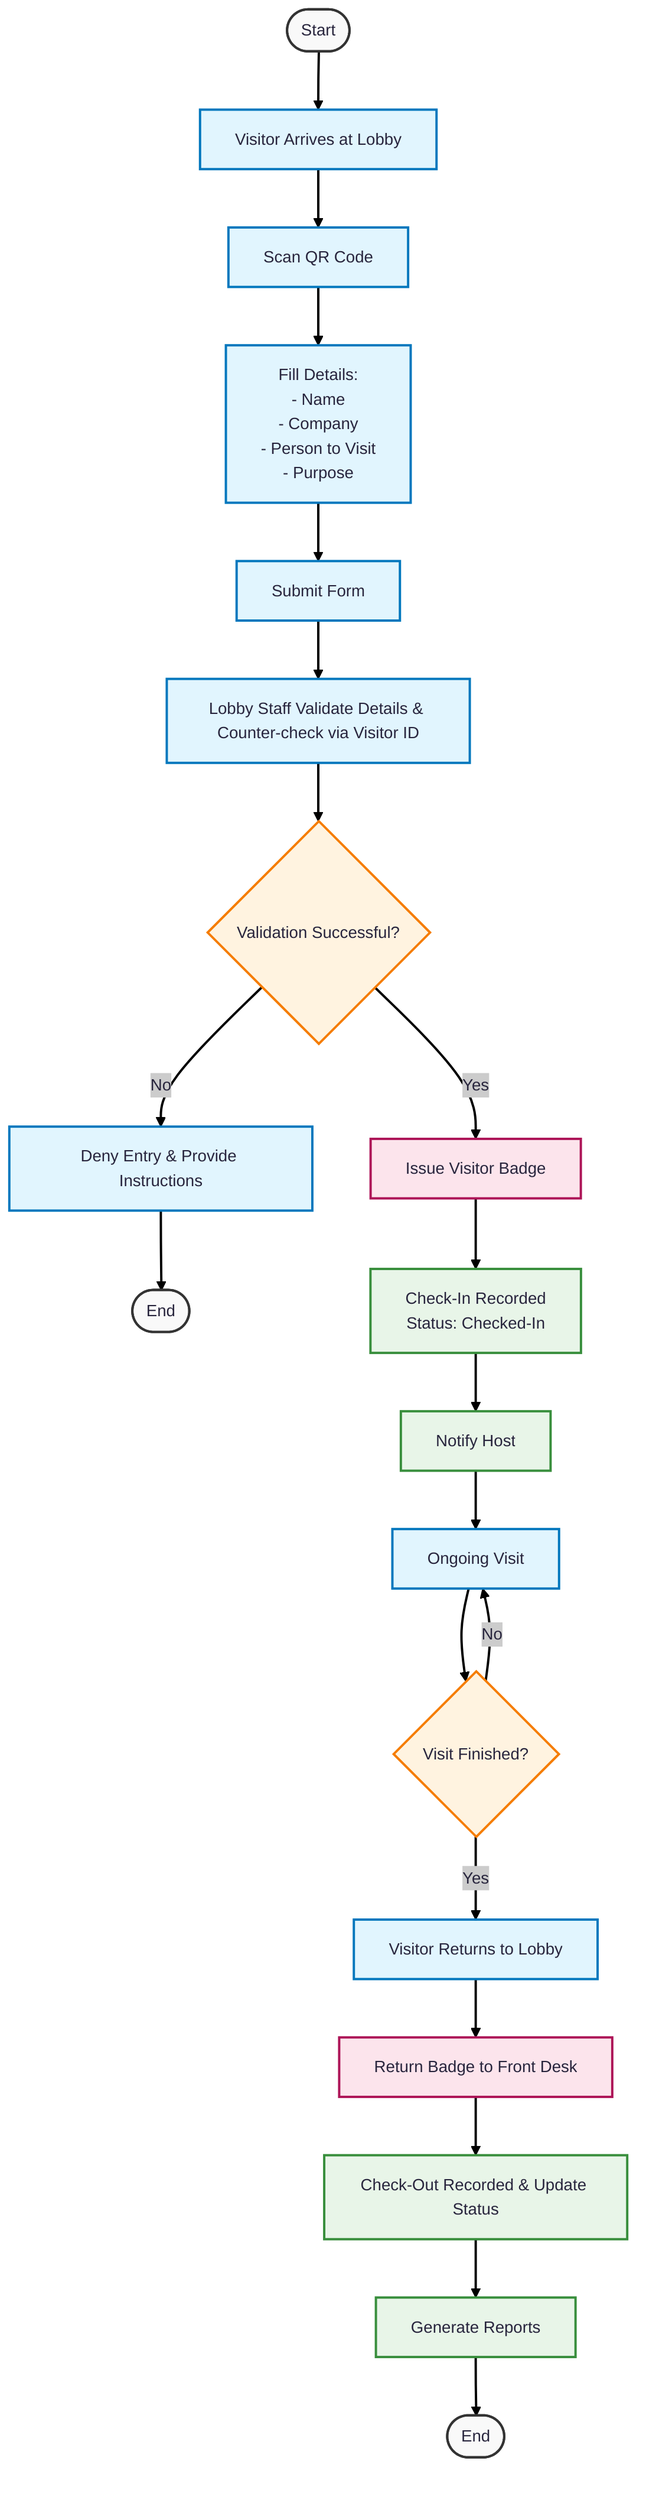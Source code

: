 ---
config:
  theme: redux
  layout: dagre
---
flowchart TD
    A([Start]) --> B["Visitor Arrives at Lobby"]
    B --> C["Scan QR Code"]
    C --> D["Fill Details:<br/>- Name<br/>- Company<br/>- Person to Visit<br/>- Purpose"]
    D --> E["Submit Form"]
    E --> F["Lobby Staff Validate Details & Counter-check via Visitor ID"]

    F --> G{"Validation Successful?"}
    G -- No --> H["Deny Entry & Provide Instructions"]
    H --> I([End])
    G -- Yes --> J["Issue Visitor Badge"]
    J --> K["Check-In Recorded<br/>Status: Checked-In"]
    K --> L["Notify Host"]
    L --> M["Ongoing Visit"]

    M --> N{"Visit Finished?"}
    N -- No --> M
    N -- Yes --> O["Visitor Returns to Lobby"]
    O --> P["Return Badge to Front Desk"]
    P --> Q["Check-Out Recorded & Update Status"]
    Q --> R["Generate Reports"]
    R --> S([End])

    A:::startEnd
    B:::process
    C:::process
    D:::process
    E:::process
    F:::process
    G:::decision
    H:::process
    I:::startEnd
    J:::badge
    K:::system
    L:::system
    M:::process
    N:::decision
    O:::process
    P:::badge
    Q:::system
    R:::system
    S:::startEnd

    classDef startEnd fill:#f9f9f9,stroke:#333,stroke-width:2px
    classDef process fill:#e1f5fe,stroke:#0277bd,stroke-width:2px
    classDef decision fill:#fff3e0,stroke:#f57c00,stroke-width:2px
    classDef system fill:#e8f5e8,stroke:#388e3c,stroke-width:2px
    classDef badge fill:#fce4ec,stroke:#ad1457,stroke-width:2px